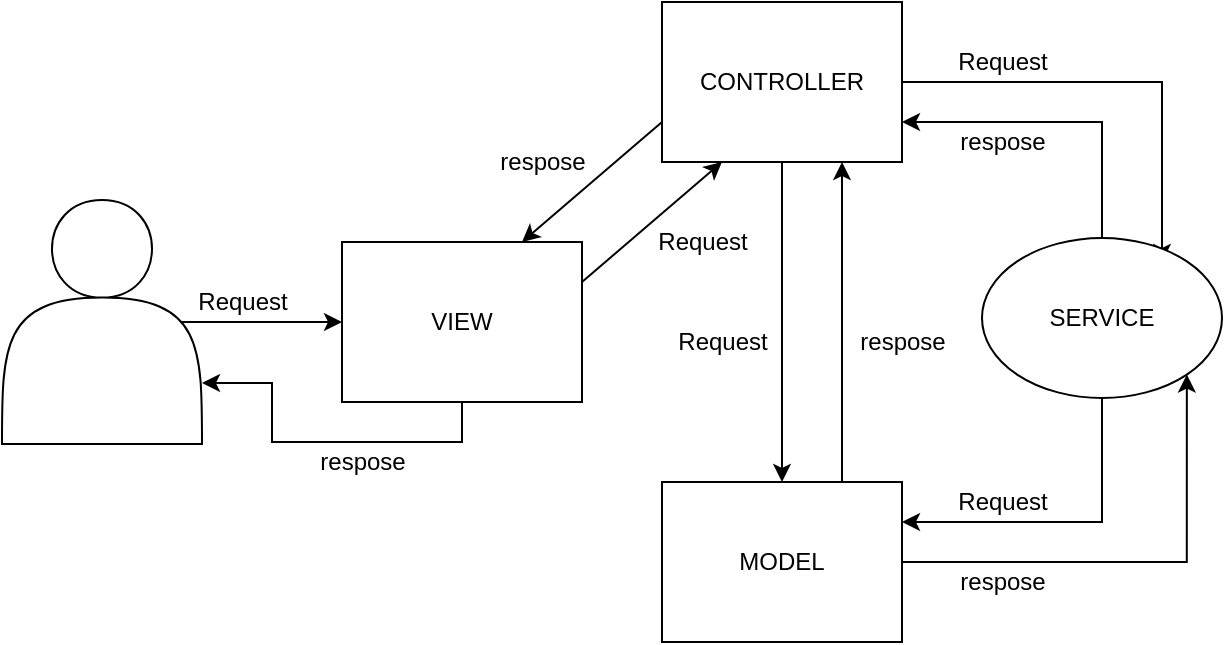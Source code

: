 <mxfile version="13.7.9" type="device"><diagram id="u-hvuVOK1eQD_atWu4M4" name="Page-1"><mxGraphModel dx="920" dy="595" grid="1" gridSize="10" guides="1" tooltips="1" connect="1" arrows="1" fold="1" page="1" pageScale="1" pageWidth="850" pageHeight="1100" math="0" shadow="0"><root><mxCell id="0"/><mxCell id="1" parent="0"/><mxCell id="mlxmtOFg591bg4Bst9Nm-34" style="edgeStyle=orthogonalEdgeStyle;rounded=0;orthogonalLoop=1;jettySize=auto;html=1;exitX=0.5;exitY=1;exitDx=0;exitDy=0;entryX=1;entryY=0.75;entryDx=0;entryDy=0;" edge="1" parent="1" source="mlxmtOFg591bg4Bst9Nm-3" target="mlxmtOFg591bg4Bst9Nm-26"><mxGeometry relative="1" as="geometry"/></mxCell><mxCell id="mlxmtOFg591bg4Bst9Nm-3" value="VIEW" style="rounded=0;whiteSpace=wrap;html=1;" vertex="1" parent="1"><mxGeometry x="320" y="240" width="120" height="80" as="geometry"/></mxCell><mxCell id="mlxmtOFg591bg4Bst9Nm-11" style="edgeStyle=orthogonalEdgeStyle;rounded=0;orthogonalLoop=1;jettySize=auto;html=1;exitX=0.5;exitY=1;exitDx=0;exitDy=0;" edge="1" parent="1" source="mlxmtOFg591bg4Bst9Nm-4" target="mlxmtOFg591bg4Bst9Nm-5"><mxGeometry relative="1" as="geometry"/></mxCell><mxCell id="mlxmtOFg591bg4Bst9Nm-15" style="edgeStyle=orthogonalEdgeStyle;rounded=0;orthogonalLoop=1;jettySize=auto;html=1;exitX=1;exitY=0.5;exitDx=0;exitDy=0;entryX=0.75;entryY=0.15;entryDx=0;entryDy=0;entryPerimeter=0;" edge="1" parent="1" source="mlxmtOFg591bg4Bst9Nm-4" target="mlxmtOFg591bg4Bst9Nm-6"><mxGeometry relative="1" as="geometry"/></mxCell><mxCell id="mlxmtOFg591bg4Bst9Nm-4" value="CONTROLLER" style="rounded=0;whiteSpace=wrap;html=1;" vertex="1" parent="1"><mxGeometry x="480" y="120" width="120" height="80" as="geometry"/></mxCell><mxCell id="mlxmtOFg591bg4Bst9Nm-12" style="edgeStyle=orthogonalEdgeStyle;rounded=0;orthogonalLoop=1;jettySize=auto;html=1;exitX=0.75;exitY=0;exitDx=0;exitDy=0;entryX=0.75;entryY=1;entryDx=0;entryDy=0;" edge="1" parent="1" source="mlxmtOFg591bg4Bst9Nm-5" target="mlxmtOFg591bg4Bst9Nm-4"><mxGeometry relative="1" as="geometry"/></mxCell><mxCell id="mlxmtOFg591bg4Bst9Nm-21" style="edgeStyle=orthogonalEdgeStyle;rounded=0;orthogonalLoop=1;jettySize=auto;html=1;exitX=1;exitY=0.5;exitDx=0;exitDy=0;entryX=1;entryY=1;entryDx=0;entryDy=0;" edge="1" parent="1" source="mlxmtOFg591bg4Bst9Nm-5" target="mlxmtOFg591bg4Bst9Nm-6"><mxGeometry relative="1" as="geometry"/></mxCell><mxCell id="mlxmtOFg591bg4Bst9Nm-5" value="MODEL" style="rounded=0;whiteSpace=wrap;html=1;" vertex="1" parent="1"><mxGeometry x="480" y="360" width="120" height="80" as="geometry"/></mxCell><mxCell id="mlxmtOFg591bg4Bst9Nm-16" style="edgeStyle=orthogonalEdgeStyle;rounded=0;orthogonalLoop=1;jettySize=auto;html=1;exitX=0.5;exitY=0;exitDx=0;exitDy=0;entryX=1;entryY=0.75;entryDx=0;entryDy=0;" edge="1" parent="1" source="mlxmtOFg591bg4Bst9Nm-6" target="mlxmtOFg591bg4Bst9Nm-4"><mxGeometry relative="1" as="geometry"/></mxCell><mxCell id="mlxmtOFg591bg4Bst9Nm-22" style="edgeStyle=orthogonalEdgeStyle;rounded=0;orthogonalLoop=1;jettySize=auto;html=1;exitX=0.5;exitY=1;exitDx=0;exitDy=0;entryX=1;entryY=0.25;entryDx=0;entryDy=0;" edge="1" parent="1" source="mlxmtOFg591bg4Bst9Nm-6" target="mlxmtOFg591bg4Bst9Nm-5"><mxGeometry relative="1" as="geometry"/></mxCell><mxCell id="mlxmtOFg591bg4Bst9Nm-6" value="SERVICE" style="ellipse;whiteSpace=wrap;html=1;" vertex="1" parent="1"><mxGeometry x="640" y="238" width="120" height="80" as="geometry"/></mxCell><mxCell id="mlxmtOFg591bg4Bst9Nm-7" value="" style="endArrow=classic;html=1;exitX=1;exitY=0.25;exitDx=0;exitDy=0;entryX=0.25;entryY=1;entryDx=0;entryDy=0;" edge="1" parent="1" source="mlxmtOFg591bg4Bst9Nm-3" target="mlxmtOFg591bg4Bst9Nm-4"><mxGeometry width="50" height="50" relative="1" as="geometry"><mxPoint x="350" y="260" as="sourcePoint"/><mxPoint x="400" y="210" as="targetPoint"/></mxGeometry></mxCell><mxCell id="mlxmtOFg591bg4Bst9Nm-8" value="" style="endArrow=classic;html=1;exitX=0;exitY=0.75;exitDx=0;exitDy=0;entryX=0.75;entryY=0;entryDx=0;entryDy=0;" edge="1" parent="1" source="mlxmtOFg591bg4Bst9Nm-4" target="mlxmtOFg591bg4Bst9Nm-3"><mxGeometry width="50" height="50" relative="1" as="geometry"><mxPoint x="350" y="260" as="sourcePoint"/><mxPoint x="400" y="210" as="targetPoint"/></mxGeometry></mxCell><mxCell id="mlxmtOFg591bg4Bst9Nm-9" value="Request" style="text;html=1;align=center;verticalAlign=middle;resizable=0;points=[];autosize=1;" vertex="1" parent="1"><mxGeometry x="470" y="230" width="60" height="20" as="geometry"/></mxCell><mxCell id="mlxmtOFg591bg4Bst9Nm-10" value="respose" style="text;html=1;align=center;verticalAlign=middle;resizable=0;points=[];autosize=1;" vertex="1" parent="1"><mxGeometry x="390" y="190" width="60" height="20" as="geometry"/></mxCell><mxCell id="mlxmtOFg591bg4Bst9Nm-13" value="respose" style="text;html=1;align=center;verticalAlign=middle;resizable=0;points=[];autosize=1;" vertex="1" parent="1"><mxGeometry x="570" y="280" width="60" height="20" as="geometry"/></mxCell><mxCell id="mlxmtOFg591bg4Bst9Nm-14" value="Request" style="text;html=1;align=center;verticalAlign=middle;resizable=0;points=[];autosize=1;" vertex="1" parent="1"><mxGeometry x="480" y="280" width="60" height="20" as="geometry"/></mxCell><mxCell id="mlxmtOFg591bg4Bst9Nm-17" value="Request" style="text;html=1;align=center;verticalAlign=middle;resizable=0;points=[];autosize=1;" vertex="1" parent="1"><mxGeometry x="620" y="140" width="60" height="20" as="geometry"/></mxCell><mxCell id="mlxmtOFg591bg4Bst9Nm-18" value="respose" style="text;html=1;align=center;verticalAlign=middle;resizable=0;points=[];autosize=1;" vertex="1" parent="1"><mxGeometry x="620" y="180" width="60" height="20" as="geometry"/></mxCell><mxCell id="mlxmtOFg591bg4Bst9Nm-23" value="respose" style="text;html=1;align=center;verticalAlign=middle;resizable=0;points=[];autosize=1;" vertex="1" parent="1"><mxGeometry x="620" y="400" width="60" height="20" as="geometry"/></mxCell><mxCell id="mlxmtOFg591bg4Bst9Nm-24" value="Request" style="text;html=1;align=center;verticalAlign=middle;resizable=0;points=[];autosize=1;" vertex="1" parent="1"><mxGeometry x="620" y="360" width="60" height="20" as="geometry"/></mxCell><mxCell id="mlxmtOFg591bg4Bst9Nm-32" style="edgeStyle=orthogonalEdgeStyle;rounded=0;orthogonalLoop=1;jettySize=auto;html=1;exitX=0.9;exitY=0.5;exitDx=0;exitDy=0;exitPerimeter=0;entryX=0;entryY=0.5;entryDx=0;entryDy=0;" edge="1" parent="1" source="mlxmtOFg591bg4Bst9Nm-26" target="mlxmtOFg591bg4Bst9Nm-3"><mxGeometry relative="1" as="geometry"/></mxCell><mxCell id="mlxmtOFg591bg4Bst9Nm-26" value="" style="shape=actor;whiteSpace=wrap;html=1;" vertex="1" parent="1"><mxGeometry x="150" y="219" width="100" height="122" as="geometry"/></mxCell><mxCell id="mlxmtOFg591bg4Bst9Nm-33" value="Request" style="text;html=1;align=center;verticalAlign=middle;resizable=0;points=[];autosize=1;" vertex="1" parent="1"><mxGeometry x="240" y="260" width="60" height="20" as="geometry"/></mxCell><mxCell id="mlxmtOFg591bg4Bst9Nm-35" value="respose" style="text;html=1;align=center;verticalAlign=middle;resizable=0;points=[];autosize=1;" vertex="1" parent="1"><mxGeometry x="300" y="340" width="60" height="20" as="geometry"/></mxCell></root></mxGraphModel></diagram></mxfile>